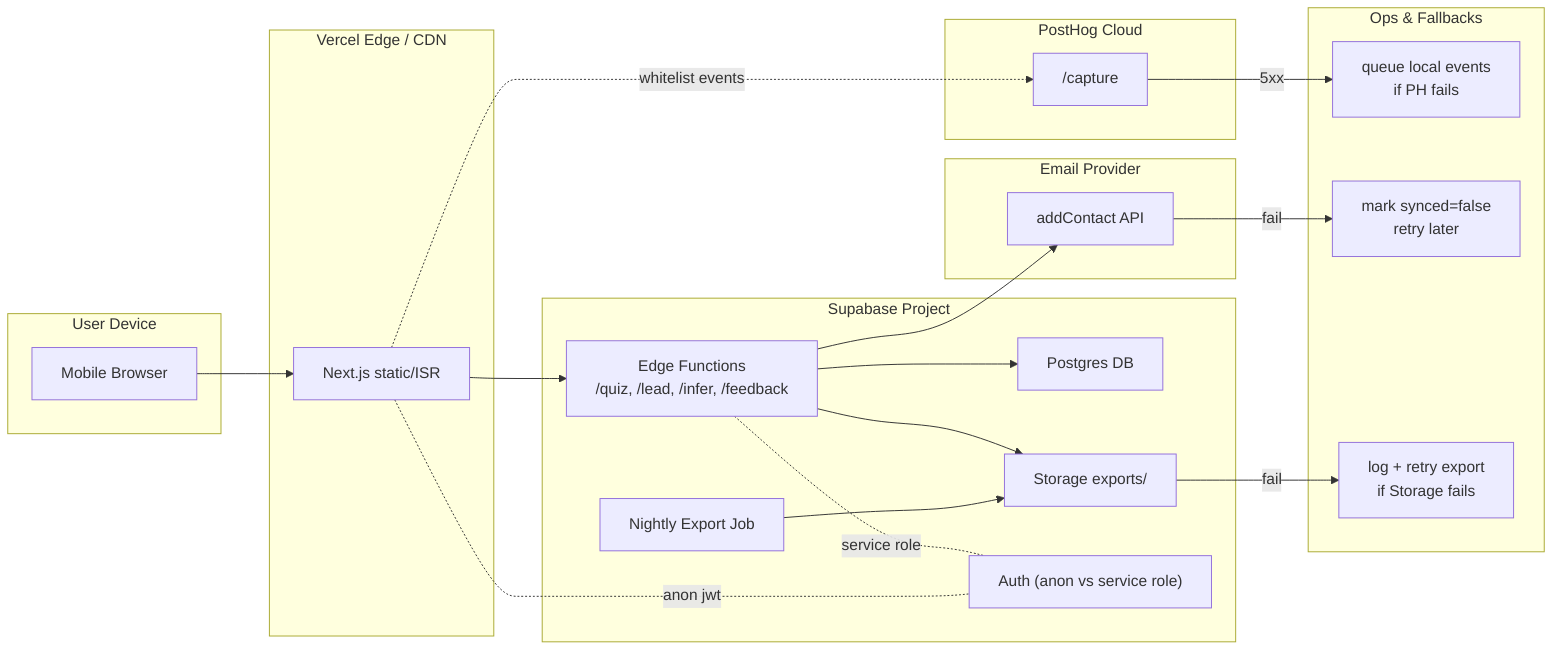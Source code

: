 flowchart LR
  subgraph client["User Device"]
    ua["Mobile Browser"]
  end

  subgraph cdn["Vercel Edge / CDN"]
    vercel["Next.js static/ISR"]
  end

  subgraph supa["Supabase Project"]
    edge["Edge Functions\n/quiz, /lead, /infer, /feedback"]
    pg["Postgres DB"]
    store["Storage exports/"]
    auth["Auth (anon vs service role)"]
    cron["Nightly Export Job"]
  end

  subgraph posthog["PostHog Cloud"]
    cap["/capture"]
  end

  subgraph email["Email Provider"]
    mail["addContact API"]
  end

  subgraph ops["Ops & Fallbacks"]
    q_ph["queue local events\nif PH fails"]
    q_mail["mark synced=false\nretry later"]
    q_exp["log + retry export\nif Storage fails"]
  end

  ua --> vercel
  vercel --> edge
  edge --> pg
  edge -. service role .- auth
  vercel -. anon jwt .- auth

  %% Analytics
  vercel -. whitelist events .-> cap
  cap -->|5xx| q_ph

  %% Leads
  edge --> mail
  mail -->|fail| q_mail

  %% Exports
  edge --> store
  cron --> store
  store -->|fail| q_exp